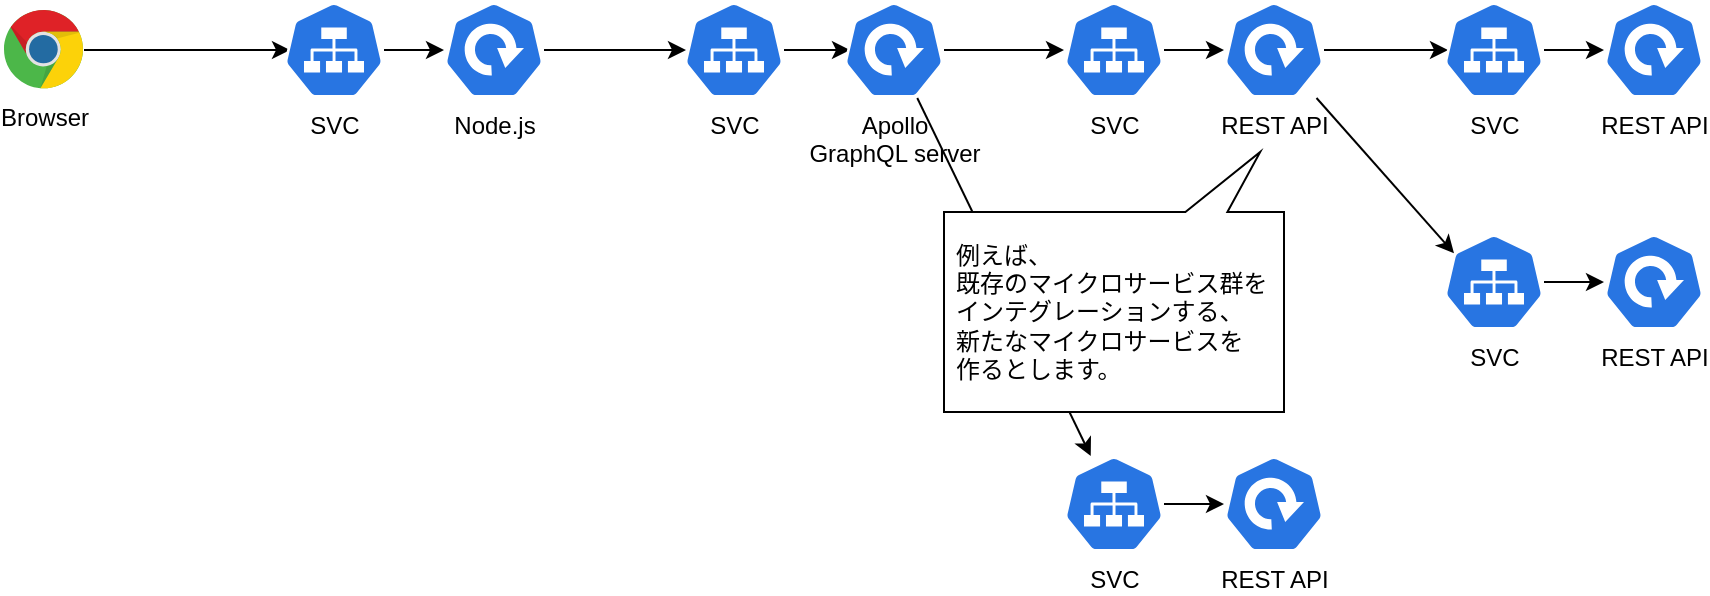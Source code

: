 <mxfile>
    <diagram id="CfbavopRrjLSKnN-gFyr" name="ページ1">
        <mxGraphModel dx="1063" dy="489" grid="1" gridSize="10" guides="1" tooltips="1" connect="1" arrows="1" fold="1" page="1" pageScale="1" pageWidth="1169" pageHeight="827" background="#FFFFFF" math="0" shadow="0">
            <root>
                <mxCell id="0"/>
                <mxCell id="1" parent="0"/>
                <mxCell id="30" style="edgeStyle=none;html=1;entryX=0;entryY=0.5;entryDx=0;entryDy=0;entryPerimeter=0;startArrow=none;" parent="1" source="42" target="28" edge="1">
                    <mxGeometry relative="1" as="geometry"/>
                </mxCell>
                <mxCell id="3" value="Apollo &lt;br&gt;GraphQL server" style="sketch=0;html=1;dashed=0;whitespace=wrap;fillColor=#2875E2;strokeColor=#ffffff;points=[[0.005,0.63,0],[0.1,0.2,0],[0.9,0.2,0],[0.5,0,0],[0.995,0.63,0],[0.72,0.99,0],[0.5,1,0],[0.28,0.99,0]];shape=mxgraph.kubernetes.icon;prIcon=pod;labelPosition=center;verticalLabelPosition=bottom;align=center;verticalAlign=top;labelBackgroundColor=#FFFFFF;" parent="1" vertex="1">
                    <mxGeometry x="500" y="114" width="50" height="48" as="geometry"/>
                </mxCell>
                <mxCell id="10" style="edgeStyle=none;html=1;entryX=0.06;entryY=0.5;entryDx=0;entryDy=0;entryPerimeter=0;labelBackgroundColor=#FFFFFF;startArrow=none;" parent="1" source="40" target="3" edge="1">
                    <mxGeometry relative="1" as="geometry">
                        <mxPoint x="350" y="138" as="sourcePoint"/>
                    </mxGeometry>
                </mxCell>
                <mxCell id="9" value="Node.js" style="sketch=0;html=1;dashed=0;whitespace=wrap;fillColor=#2875E2;strokeColor=#ffffff;points=[[0.005,0.63,0],[0.1,0.2,0],[0.9,0.2,0],[0.5,0,0],[0.995,0.63,0],[0.72,0.99,0],[0.5,1,0],[0.28,0.99,0]];shape=mxgraph.kubernetes.icon;prIcon=pod;labelPosition=center;verticalLabelPosition=bottom;align=center;verticalAlign=top;labelBackgroundColor=default;" parent="1" vertex="1">
                    <mxGeometry x="300" y="114" width="50" height="48" as="geometry"/>
                </mxCell>
                <mxCell id="28" value="REST API" style="sketch=0;html=1;dashed=0;whitespace=wrap;fillColor=#2875E2;strokeColor=#ffffff;points=[[0.005,0.63,0],[0.1,0.2,0],[0.9,0.2,0],[0.5,0,0],[0.995,0.63,0],[0.72,0.99,0],[0.5,1,0],[0.28,0.99,0]];shape=mxgraph.kubernetes.icon;prIcon=pod;labelPosition=center;verticalLabelPosition=bottom;align=center;verticalAlign=top;labelBackgroundColor=#FFFFFF;" parent="1" vertex="1">
                    <mxGeometry x="690" y="114" width="50" height="48" as="geometry"/>
                </mxCell>
                <mxCell id="34" style="edgeStyle=none;html=1;entryX=0;entryY=0.5;entryDx=0;entryDy=0;entryPerimeter=0;startArrow=none;" parent="1" source="38" target="9" edge="1">
                    <mxGeometry relative="1" as="geometry"/>
                </mxCell>
                <mxCell id="51" style="edgeStyle=none;html=1;entryX=0.06;entryY=0.5;entryDx=0;entryDy=0;entryPerimeter=0;" parent="1" source="33" target="38" edge="1">
                    <mxGeometry relative="1" as="geometry"/>
                </mxCell>
                <mxCell id="33" value="Browser" style="dashed=0;outlineConnect=0;html=1;align=center;labelPosition=center;verticalLabelPosition=bottom;verticalAlign=top;shape=mxgraph.weblogos.chrome;labelBackgroundColor=default;" parent="1" vertex="1">
                    <mxGeometry x="80" y="118" width="40" height="40" as="geometry"/>
                </mxCell>
                <mxCell id="50" style="edgeStyle=none;html=1;entryX=0.02;entryY=0.5;entryDx=0;entryDy=0;entryPerimeter=0;" parent="1" source="35" target="40" edge="1">
                    <mxGeometry relative="1" as="geometry"/>
                </mxCell>
                <mxCell id="35" value="" style="sketch=0;html=1;dashed=0;whitespace=wrap;fillColor=#2875E2;strokeColor=#ffffff;points=[[0.005,0.63,0],[0.1,0.2,0],[0.9,0.2,0],[0.5,0,0],[0.995,0.63,0],[0.72,0.99,0],[0.5,1,0],[0.28,0.99,0]];shape=mxgraph.kubernetes.icon;prIcon=deploy;labelBackgroundColor=default;" parent="1" vertex="1">
                    <mxGeometry x="300" y="114" width="50" height="48" as="geometry"/>
                </mxCell>
                <mxCell id="47" style="edgeStyle=none;html=1;" parent="1" source="36" target="45" edge="1">
                    <mxGeometry relative="1" as="geometry"/>
                </mxCell>
                <mxCell id="48" style="edgeStyle=none;html=1;" parent="1" source="36" target="42" edge="1">
                    <mxGeometry relative="1" as="geometry"/>
                </mxCell>
                <mxCell id="36" value="" style="sketch=0;html=1;dashed=0;whitespace=wrap;fillColor=#2875E2;strokeColor=#ffffff;points=[[0.005,0.63,0],[0.1,0.2,0],[0.9,0.2,0],[0.5,0,0],[0.995,0.63,0],[0.72,0.99,0],[0.5,1,0],[0.28,0.99,0]];shape=mxgraph.kubernetes.icon;prIcon=deploy;labelBackgroundColor=default;" parent="1" vertex="1">
                    <mxGeometry x="500" y="114" width="50" height="48" as="geometry"/>
                </mxCell>
                <mxCell id="55" style="edgeStyle=none;html=1;entryX=0.04;entryY=0.5;entryDx=0;entryDy=0;entryPerimeter=0;" parent="1" source="37" target="53" edge="1">
                    <mxGeometry relative="1" as="geometry"/>
                </mxCell>
                <mxCell id="38" value="SVC" style="sketch=0;html=1;dashed=0;whitespace=wrap;fillColor=#2875E2;strokeColor=#ffffff;points=[[0.005,0.63,0],[0.1,0.2,0],[0.9,0.2,0],[0.5,0,0],[0.995,0.63,0],[0.72,0.99,0],[0.5,1,0],[0.28,0.99,0]];shape=mxgraph.kubernetes.icon;prIcon=svc;labelBackgroundColor=default;labelPosition=center;verticalLabelPosition=bottom;align=center;verticalAlign=top;" parent="1" vertex="1">
                    <mxGeometry x="220" y="114" width="50" height="48" as="geometry"/>
                </mxCell>
                <mxCell id="40" value="SVC" style="sketch=0;html=1;dashed=0;whitespace=wrap;fillColor=#2875E2;strokeColor=#ffffff;points=[[0.005,0.63,0],[0.1,0.2,0],[0.9,0.2,0],[0.5,0,0],[0.995,0.63,0],[0.72,0.99,0],[0.5,1,0],[0.28,0.99,0]];shape=mxgraph.kubernetes.icon;prIcon=svc;labelBackgroundColor=default;labelPosition=center;verticalLabelPosition=bottom;align=center;verticalAlign=top;" parent="1" vertex="1">
                    <mxGeometry x="420" y="114" width="50" height="48" as="geometry"/>
                </mxCell>
                <mxCell id="42" value="SVC" style="sketch=0;html=1;dashed=0;whitespace=wrap;fillColor=#2875E2;strokeColor=#ffffff;points=[[0.005,0.63,0],[0.1,0.2,0],[0.9,0.2,0],[0.5,0,0],[0.995,0.63,0],[0.72,0.99,0],[0.5,1,0],[0.28,0.99,0]];shape=mxgraph.kubernetes.icon;prIcon=svc;labelBackgroundColor=default;labelPosition=center;verticalLabelPosition=bottom;align=center;verticalAlign=top;" parent="1" vertex="1">
                    <mxGeometry x="610" y="114" width="50" height="48" as="geometry"/>
                </mxCell>
                <mxCell id="46" style="edgeStyle=none;html=1;" parent="1" source="45" edge="1">
                    <mxGeometry relative="1" as="geometry">
                        <mxPoint x="690" y="365" as="targetPoint"/>
                    </mxGeometry>
                </mxCell>
                <mxCell id="45" value="SVC" style="sketch=0;html=1;dashed=0;whitespace=wrap;fillColor=#2875E2;strokeColor=#ffffff;points=[[0.005,0.63,0],[0.1,0.2,0],[0.9,0.2,0],[0.5,0,0],[0.995,0.63,0],[0.72,0.99,0],[0.5,1,0],[0.28,0.99,0]];shape=mxgraph.kubernetes.icon;prIcon=svc;labelBackgroundColor=default;labelPosition=center;verticalLabelPosition=bottom;align=center;verticalAlign=top;" parent="1" vertex="1">
                    <mxGeometry x="610" y="341" width="50" height="48" as="geometry"/>
                </mxCell>
                <mxCell id="49" value="REST API" style="sketch=0;html=1;dashed=0;whitespace=wrap;fillColor=#2875E2;strokeColor=#ffffff;points=[[0.005,0.63,0],[0.1,0.2,0],[0.9,0.2,0],[0.5,0,0],[0.995,0.63,0],[0.72,0.99,0],[0.5,1,0],[0.28,0.99,0]];shape=mxgraph.kubernetes.icon;prIcon=deploy;labelBackgroundColor=default;labelPosition=center;verticalLabelPosition=bottom;align=center;verticalAlign=top;" parent="1" vertex="1">
                    <mxGeometry x="690" y="341" width="50" height="48" as="geometry"/>
                </mxCell>
                <mxCell id="52" value="REST API" style="sketch=0;html=1;dashed=0;whitespace=wrap;fillColor=#2875E2;strokeColor=#ffffff;points=[[0.005,0.63,0],[0.1,0.2,0],[0.9,0.2,0],[0.5,0,0],[0.995,0.63,0],[0.72,0.99,0],[0.5,1,0],[0.28,0.99,0]];shape=mxgraph.kubernetes.icon;prIcon=deploy;labelBackgroundColor=default;labelPosition=center;verticalLabelPosition=bottom;align=center;verticalAlign=top;" parent="1" vertex="1">
                    <mxGeometry x="880" y="114" width="50" height="48" as="geometry"/>
                </mxCell>
                <mxCell id="54" style="edgeStyle=none;html=1;" parent="1" source="53" target="52" edge="1">
                    <mxGeometry relative="1" as="geometry"/>
                </mxCell>
                <mxCell id="53" value="SVC" style="sketch=0;html=1;dashed=0;whitespace=wrap;fillColor=#2875E2;strokeColor=#ffffff;points=[[0.005,0.63,0],[0.1,0.2,0],[0.9,0.2,0],[0.5,0,0],[0.995,0.63,0],[0.72,0.99,0],[0.5,1,0],[0.28,0.99,0]];shape=mxgraph.kubernetes.icon;prIcon=svc;labelBackgroundColor=default;labelPosition=center;verticalLabelPosition=bottom;align=center;verticalAlign=top;" parent="1" vertex="1">
                    <mxGeometry x="800" y="114" width="50" height="48" as="geometry"/>
                </mxCell>
                <mxCell id="56" value="例えば、&lt;br&gt;既存のマイクロサービス群をインテグレーションする、&lt;br&gt;新たなマイクロサービスを&lt;br&gt;作るとします。" style="shape=callout;whiteSpace=wrap;html=1;perimeter=calloutPerimeter;flipV=1;flipH=0;position2=0.93;base=21;size=30;position=0.71;spacingLeft=4;spacingRight=4;spacingBottom=2;spacingTop=2;align=left;" parent="1" vertex="1">
                    <mxGeometry x="550" y="189" width="170" height="130" as="geometry"/>
                </mxCell>
                <mxCell id="60" style="edgeStyle=none;html=1;entryX=0.1;entryY=0.2;entryDx=0;entryDy=0;entryPerimeter=0;" edge="1" parent="1" source="37" target="59">
                    <mxGeometry relative="1" as="geometry"/>
                </mxCell>
                <mxCell id="37" value="" style="sketch=0;html=1;dashed=0;whitespace=wrap;fillColor=#2875E2;strokeColor=#ffffff;points=[[0.005,0.63,0],[0.1,0.2,0],[0.9,0.2,0],[0.5,0,0],[0.995,0.63,0],[0.72,0.99,0],[0.5,1,0],[0.28,0.99,0]];shape=mxgraph.kubernetes.icon;prIcon=deploy;labelBackgroundColor=default;" parent="1" vertex="1">
                    <mxGeometry x="690" y="114" width="50" height="48" as="geometry"/>
                </mxCell>
                <mxCell id="57" value="REST API" style="sketch=0;html=1;dashed=0;whitespace=wrap;fillColor=#2875E2;strokeColor=#ffffff;points=[[0.005,0.63,0],[0.1,0.2,0],[0.9,0.2,0],[0.5,0,0],[0.995,0.63,0],[0.72,0.99,0],[0.5,1,0],[0.28,0.99,0]];shape=mxgraph.kubernetes.icon;prIcon=deploy;labelBackgroundColor=default;labelPosition=center;verticalLabelPosition=bottom;align=center;verticalAlign=top;" vertex="1" parent="1">
                    <mxGeometry x="880" y="230" width="50" height="48" as="geometry"/>
                </mxCell>
                <mxCell id="58" style="edgeStyle=none;html=1;" edge="1" source="59" target="57" parent="1">
                    <mxGeometry relative="1" as="geometry"/>
                </mxCell>
                <mxCell id="59" value="SVC" style="sketch=0;html=1;dashed=0;whitespace=wrap;fillColor=#2875E2;strokeColor=#ffffff;points=[[0.005,0.63,0],[0.1,0.2,0],[0.9,0.2,0],[0.5,0,0],[0.995,0.63,0],[0.72,0.99,0],[0.5,1,0],[0.28,0.99,0]];shape=mxgraph.kubernetes.icon;prIcon=svc;labelBackgroundColor=default;labelPosition=center;verticalLabelPosition=bottom;align=center;verticalAlign=top;" vertex="1" parent="1">
                    <mxGeometry x="800" y="230" width="50" height="48" as="geometry"/>
                </mxCell>
            </root>
        </mxGraphModel>
    </diagram>
</mxfile>